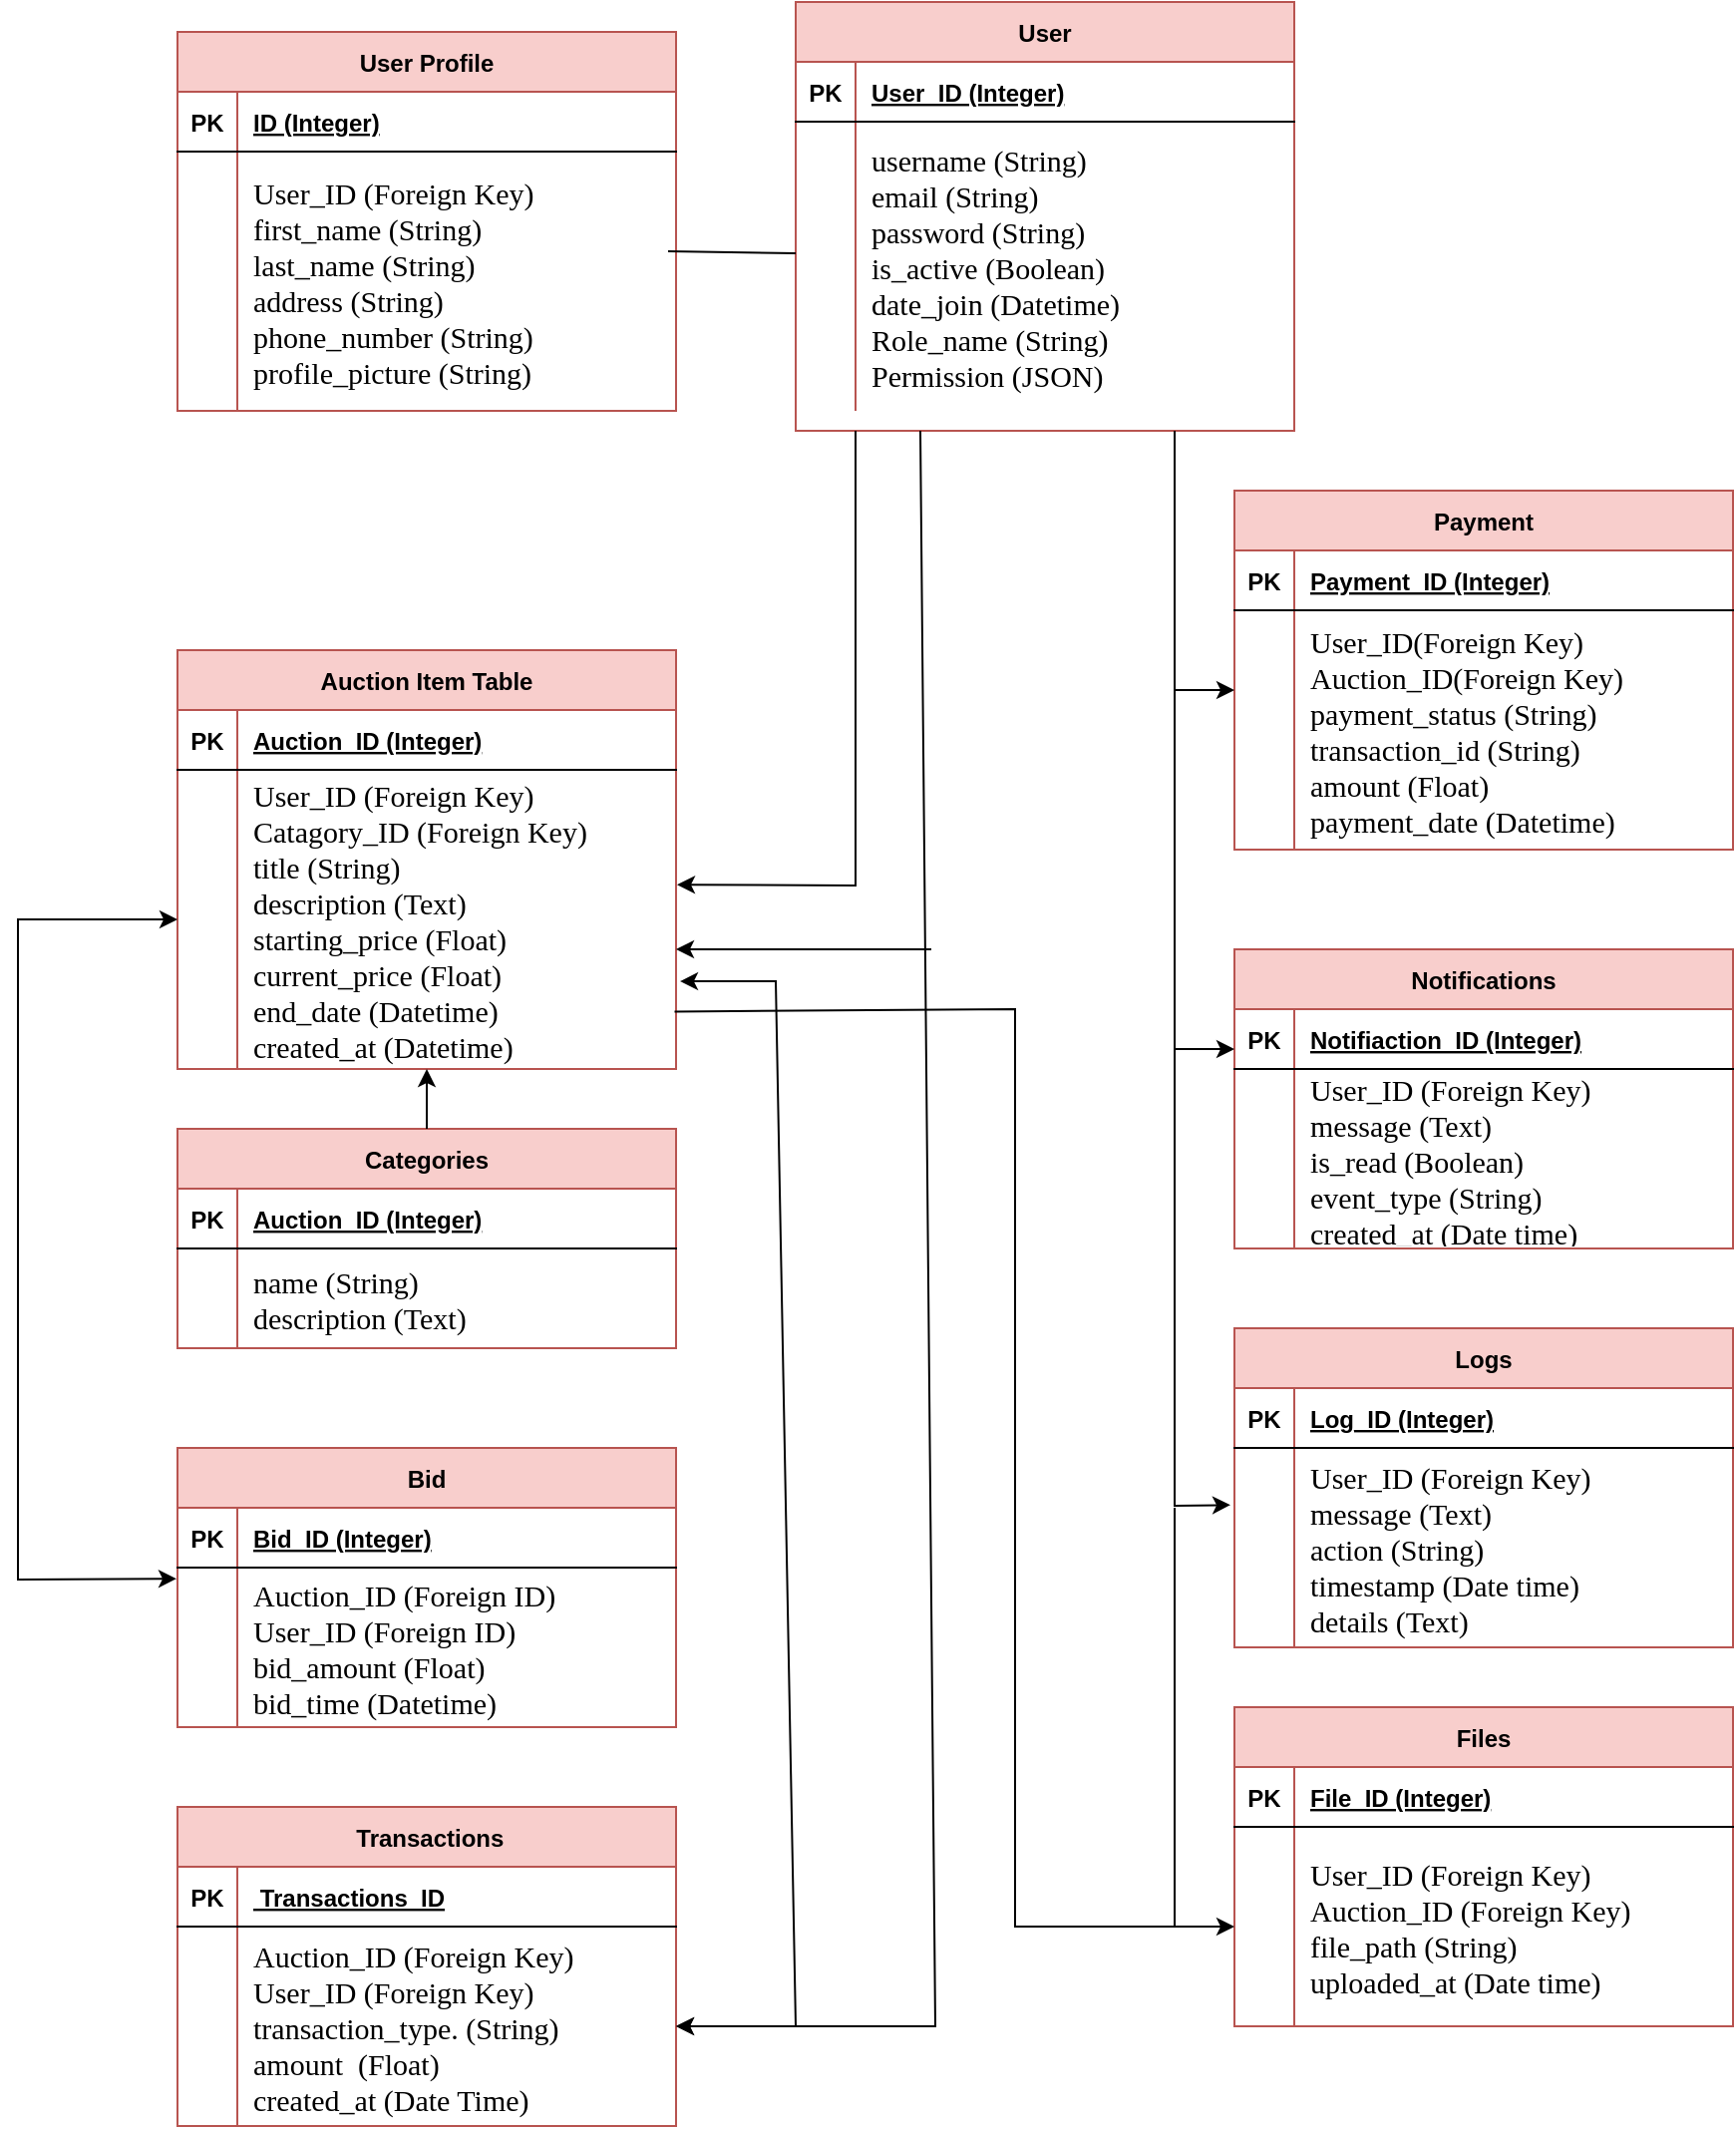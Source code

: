 <mxfile version="25.0.3">
  <diagram id="R2lEEEUBdFMjLlhIrx00" name="Page-1">
    <mxGraphModel dx="1730" dy="427" grid="1" gridSize="10" guides="1" tooltips="1" connect="1" arrows="1" fold="1" page="1" pageScale="1" pageWidth="850" pageHeight="1100" math="0" shadow="0" extFonts="Permanent Marker^https://fonts.googleapis.com/css?family=Permanent+Marker">
      <root>
        <mxCell id="0" />
        <mxCell id="1" parent="0" />
        <mxCell id="C-vyLk0tnHw3VtMMgP7b-23" value="User" style="shape=table;startSize=30;container=1;collapsible=1;childLayout=tableLayout;fixedRows=1;rowLines=0;fontStyle=1;align=center;resizeLast=1;labelBackgroundColor=none;fillColor=#f8cecc;strokeColor=#b85450;" parent="1" vertex="1">
          <mxGeometry x="290" y="35" width="250" height="215" as="geometry" />
        </mxCell>
        <mxCell id="C-vyLk0tnHw3VtMMgP7b-24" value="" style="shape=partialRectangle;collapsible=0;dropTarget=0;pointerEvents=0;fillColor=none;points=[[0,0.5],[1,0.5]];portConstraint=eastwest;top=0;left=0;right=0;bottom=1;" parent="C-vyLk0tnHw3VtMMgP7b-23" vertex="1">
          <mxGeometry y="30" width="250" height="30" as="geometry" />
        </mxCell>
        <mxCell id="C-vyLk0tnHw3VtMMgP7b-25" value="PK" style="shape=partialRectangle;overflow=hidden;connectable=0;fillColor=none;top=0;left=0;bottom=0;right=0;fontStyle=1;" parent="C-vyLk0tnHw3VtMMgP7b-24" vertex="1">
          <mxGeometry width="30" height="30" as="geometry">
            <mxRectangle width="30" height="30" as="alternateBounds" />
          </mxGeometry>
        </mxCell>
        <mxCell id="C-vyLk0tnHw3VtMMgP7b-26" value="User_ID (Integer)" style="shape=partialRectangle;overflow=hidden;connectable=0;fillColor=none;top=0;left=0;bottom=0;right=0;align=left;spacingLeft=6;fontStyle=5;" parent="C-vyLk0tnHw3VtMMgP7b-24" vertex="1">
          <mxGeometry x="30" width="220" height="30" as="geometry">
            <mxRectangle width="220" height="30" as="alternateBounds" />
          </mxGeometry>
        </mxCell>
        <mxCell id="C-vyLk0tnHw3VtMMgP7b-27" value="" style="shape=partialRectangle;collapsible=0;dropTarget=0;pointerEvents=0;fillColor=none;points=[[0,0.5],[1,0.5]];portConstraint=eastwest;top=0;left=0;right=0;bottom=0;" parent="C-vyLk0tnHw3VtMMgP7b-23" vertex="1">
          <mxGeometry y="60" width="250" height="145" as="geometry" />
        </mxCell>
        <mxCell id="C-vyLk0tnHw3VtMMgP7b-28" value="" style="shape=partialRectangle;overflow=hidden;connectable=0;fillColor=none;top=0;left=0;bottom=0;right=0;" parent="C-vyLk0tnHw3VtMMgP7b-27" vertex="1">
          <mxGeometry width="30" height="145" as="geometry">
            <mxRectangle width="30" height="145" as="alternateBounds" />
          </mxGeometry>
        </mxCell>
        <mxCell id="C-vyLk0tnHw3VtMMgP7b-29" value="username (String)&#xa;email (String)&#xa;password (String)&#xa;is_active (Boolean)&#xa;date_join (Datetime)&#xa;Role_name (String)&#xa;Permission (JSON)" style="shape=partialRectangle;overflow=hidden;connectable=0;fillColor=none;top=0;left=0;bottom=0;right=0;align=left;spacingLeft=6;fontFamily=Times New Roman;fontSize=15;" parent="C-vyLk0tnHw3VtMMgP7b-27" vertex="1">
          <mxGeometry x="30" width="220" height="145" as="geometry">
            <mxRectangle width="220" height="145" as="alternateBounds" />
          </mxGeometry>
        </mxCell>
        <mxCell id="zEQbieZbEumOUU0OMlaT-9" value="User Profile" style="shape=table;startSize=30;container=1;collapsible=1;childLayout=tableLayout;fixedRows=1;rowLines=0;fontStyle=1;align=center;resizeLast=1;fillColor=#f8cecc;strokeColor=#b85450;" parent="1" vertex="1">
          <mxGeometry x="-20" y="50" width="250" height="190" as="geometry" />
        </mxCell>
        <mxCell id="zEQbieZbEumOUU0OMlaT-10" value="" style="shape=partialRectangle;collapsible=0;dropTarget=0;pointerEvents=0;fillColor=none;points=[[0,0.5],[1,0.5]];portConstraint=eastwest;top=0;left=0;right=0;bottom=1;" parent="zEQbieZbEumOUU0OMlaT-9" vertex="1">
          <mxGeometry y="30" width="250" height="30" as="geometry" />
        </mxCell>
        <mxCell id="zEQbieZbEumOUU0OMlaT-11" value="PK" style="shape=partialRectangle;overflow=hidden;connectable=0;fillColor=none;top=0;left=0;bottom=0;right=0;fontStyle=1;" parent="zEQbieZbEumOUU0OMlaT-10" vertex="1">
          <mxGeometry width="30" height="30" as="geometry">
            <mxRectangle width="30" height="30" as="alternateBounds" />
          </mxGeometry>
        </mxCell>
        <mxCell id="zEQbieZbEumOUU0OMlaT-12" value="ID (Integer)" style="shape=partialRectangle;overflow=hidden;connectable=0;fillColor=none;top=0;left=0;bottom=0;right=0;align=left;spacingLeft=6;fontStyle=5;" parent="zEQbieZbEumOUU0OMlaT-10" vertex="1">
          <mxGeometry x="30" width="220" height="30" as="geometry">
            <mxRectangle width="220" height="30" as="alternateBounds" />
          </mxGeometry>
        </mxCell>
        <mxCell id="zEQbieZbEumOUU0OMlaT-13" value="" style="shape=partialRectangle;collapsible=0;dropTarget=0;pointerEvents=0;fillColor=none;points=[[0,0.5],[1,0.5]];portConstraint=eastwest;top=0;left=0;right=0;bottom=0;" parent="zEQbieZbEumOUU0OMlaT-9" vertex="1">
          <mxGeometry y="60" width="250" height="130" as="geometry" />
        </mxCell>
        <mxCell id="zEQbieZbEumOUU0OMlaT-14" value="" style="shape=partialRectangle;overflow=hidden;connectable=0;fillColor=none;top=0;left=0;bottom=0;right=0;" parent="zEQbieZbEumOUU0OMlaT-13" vertex="1">
          <mxGeometry width="30" height="130" as="geometry">
            <mxRectangle width="30" height="130" as="alternateBounds" />
          </mxGeometry>
        </mxCell>
        <mxCell id="zEQbieZbEumOUU0OMlaT-15" value="User_ID (Foreign Key)&#xa;first_name (String)&#xa;last_name (String)&#xa;address (String)&#xa;phone_number (String)&#xa;profile_picture (String)" style="shape=partialRectangle;overflow=hidden;connectable=0;fillColor=none;top=0;left=0;bottom=0;right=0;align=left;spacingLeft=6;fontFamily=Times New Roman;fontSize=15;labelBackgroundColor=default;" parent="zEQbieZbEumOUU0OMlaT-13" vertex="1">
          <mxGeometry x="30" width="220" height="130" as="geometry">
            <mxRectangle width="220" height="130" as="alternateBounds" />
          </mxGeometry>
        </mxCell>
        <mxCell id="zEQbieZbEumOUU0OMlaT-16" value="Bid" style="shape=table;startSize=30;container=1;collapsible=1;childLayout=tableLayout;fixedRows=1;rowLines=0;fontStyle=1;align=center;resizeLast=1;fillColor=#f8cecc;strokeColor=#b85450;" parent="1" vertex="1">
          <mxGeometry x="-20" y="760" width="250" height="140" as="geometry" />
        </mxCell>
        <mxCell id="zEQbieZbEumOUU0OMlaT-17" value="" style="shape=partialRectangle;collapsible=0;dropTarget=0;pointerEvents=0;fillColor=none;points=[[0,0.5],[1,0.5]];portConstraint=eastwest;top=0;left=0;right=0;bottom=1;" parent="zEQbieZbEumOUU0OMlaT-16" vertex="1">
          <mxGeometry y="30" width="250" height="30" as="geometry" />
        </mxCell>
        <mxCell id="zEQbieZbEumOUU0OMlaT-18" value="PK" style="shape=partialRectangle;overflow=hidden;connectable=0;fillColor=none;top=0;left=0;bottom=0;right=0;fontStyle=1;" parent="zEQbieZbEumOUU0OMlaT-17" vertex="1">
          <mxGeometry width="30" height="30" as="geometry">
            <mxRectangle width="30" height="30" as="alternateBounds" />
          </mxGeometry>
        </mxCell>
        <mxCell id="zEQbieZbEumOUU0OMlaT-19" value="Bid_ID (Integer)" style="shape=partialRectangle;overflow=hidden;connectable=0;fillColor=none;top=0;left=0;bottom=0;right=0;align=left;spacingLeft=6;fontStyle=5;" parent="zEQbieZbEumOUU0OMlaT-17" vertex="1">
          <mxGeometry x="30" width="220" height="30" as="geometry">
            <mxRectangle width="220" height="30" as="alternateBounds" />
          </mxGeometry>
        </mxCell>
        <mxCell id="zEQbieZbEumOUU0OMlaT-20" value="" style="shape=partialRectangle;collapsible=0;dropTarget=0;pointerEvents=0;fillColor=none;points=[[0,0.5],[1,0.5]];portConstraint=eastwest;top=0;left=0;right=0;bottom=0;" parent="zEQbieZbEumOUU0OMlaT-16" vertex="1">
          <mxGeometry y="60" width="250" height="80" as="geometry" />
        </mxCell>
        <mxCell id="zEQbieZbEumOUU0OMlaT-21" value="" style="shape=partialRectangle;overflow=hidden;connectable=0;fillColor=none;top=0;left=0;bottom=0;right=0;" parent="zEQbieZbEumOUU0OMlaT-20" vertex="1">
          <mxGeometry width="30" height="80" as="geometry">
            <mxRectangle width="30" height="80" as="alternateBounds" />
          </mxGeometry>
        </mxCell>
        <mxCell id="zEQbieZbEumOUU0OMlaT-22" value="Auction_ID (Foreign ID)&#xa;User_ID (Foreign ID)&#xa;bid_amount (Float)&#xa;bid_time (Datetime)" style="shape=partialRectangle;overflow=hidden;connectable=0;fillColor=none;top=0;left=0;bottom=0;right=0;align=left;spacingLeft=6;fontFamily=Times New Roman;fontSize=15;" parent="zEQbieZbEumOUU0OMlaT-20" vertex="1">
          <mxGeometry x="30" width="220" height="80" as="geometry">
            <mxRectangle width="220" height="80" as="alternateBounds" />
          </mxGeometry>
        </mxCell>
        <mxCell id="zEQbieZbEumOUU0OMlaT-23" value="Categories" style="shape=table;startSize=30;container=1;collapsible=1;childLayout=tableLayout;fixedRows=1;rowLines=0;fontStyle=1;align=center;resizeLast=1;fillColor=#f8cecc;strokeColor=#b85450;" parent="1" vertex="1">
          <mxGeometry x="-20" y="600" width="250" height="110" as="geometry" />
        </mxCell>
        <mxCell id="zEQbieZbEumOUU0OMlaT-24" value="" style="shape=partialRectangle;collapsible=0;dropTarget=0;pointerEvents=0;fillColor=none;points=[[0,0.5],[1,0.5]];portConstraint=eastwest;top=0;left=0;right=0;bottom=1;" parent="zEQbieZbEumOUU0OMlaT-23" vertex="1">
          <mxGeometry y="30" width="250" height="30" as="geometry" />
        </mxCell>
        <mxCell id="zEQbieZbEumOUU0OMlaT-25" value="PK" style="shape=partialRectangle;overflow=hidden;connectable=0;fillColor=none;top=0;left=0;bottom=0;right=0;fontStyle=1;" parent="zEQbieZbEumOUU0OMlaT-24" vertex="1">
          <mxGeometry width="30" height="30" as="geometry">
            <mxRectangle width="30" height="30" as="alternateBounds" />
          </mxGeometry>
        </mxCell>
        <mxCell id="zEQbieZbEumOUU0OMlaT-26" value="Auction_ID (Integer)" style="shape=partialRectangle;overflow=hidden;connectable=0;fillColor=none;top=0;left=0;bottom=0;right=0;align=left;spacingLeft=6;fontStyle=5;" parent="zEQbieZbEumOUU0OMlaT-24" vertex="1">
          <mxGeometry x="30" width="220" height="30" as="geometry">
            <mxRectangle width="220" height="30" as="alternateBounds" />
          </mxGeometry>
        </mxCell>
        <mxCell id="zEQbieZbEumOUU0OMlaT-27" value="" style="shape=partialRectangle;collapsible=0;dropTarget=0;pointerEvents=0;fillColor=none;points=[[0,0.5],[1,0.5]];portConstraint=eastwest;top=0;left=0;right=0;bottom=0;" parent="zEQbieZbEumOUU0OMlaT-23" vertex="1">
          <mxGeometry y="60" width="250" height="50" as="geometry" />
        </mxCell>
        <mxCell id="zEQbieZbEumOUU0OMlaT-28" value="" style="shape=partialRectangle;overflow=hidden;connectable=0;fillColor=none;top=0;left=0;bottom=0;right=0;" parent="zEQbieZbEumOUU0OMlaT-27" vertex="1">
          <mxGeometry width="30" height="50" as="geometry">
            <mxRectangle width="30" height="50" as="alternateBounds" />
          </mxGeometry>
        </mxCell>
        <mxCell id="zEQbieZbEumOUU0OMlaT-29" value="name (String)&#xa;description (Text)" style="shape=partialRectangle;overflow=hidden;connectable=0;fillColor=none;top=0;left=0;bottom=0;right=0;align=left;spacingLeft=6;fontFamily=Times New Roman;fontSize=15;" parent="zEQbieZbEumOUU0OMlaT-27" vertex="1">
          <mxGeometry x="30" width="220" height="50" as="geometry">
            <mxRectangle width="220" height="50" as="alternateBounds" />
          </mxGeometry>
        </mxCell>
        <mxCell id="zEQbieZbEumOUU0OMlaT-30" value="Auction Item Table" style="shape=table;startSize=30;container=1;collapsible=1;childLayout=tableLayout;fixedRows=1;rowLines=0;fontStyle=1;align=center;resizeLast=1;fillColor=#f8cecc;strokeColor=#b85450;" parent="1" vertex="1">
          <mxGeometry x="-20" y="360" width="250" height="210" as="geometry" />
        </mxCell>
        <mxCell id="zEQbieZbEumOUU0OMlaT-31" value="" style="shape=partialRectangle;collapsible=0;dropTarget=0;pointerEvents=0;fillColor=none;points=[[0,0.5],[1,0.5]];portConstraint=eastwest;top=0;left=0;right=0;bottom=1;" parent="zEQbieZbEumOUU0OMlaT-30" vertex="1">
          <mxGeometry y="30" width="250" height="30" as="geometry" />
        </mxCell>
        <mxCell id="zEQbieZbEumOUU0OMlaT-32" value="PK" style="shape=partialRectangle;overflow=hidden;connectable=0;fillColor=none;top=0;left=0;bottom=0;right=0;fontStyle=1;" parent="zEQbieZbEumOUU0OMlaT-31" vertex="1">
          <mxGeometry width="30" height="30" as="geometry">
            <mxRectangle width="30" height="30" as="alternateBounds" />
          </mxGeometry>
        </mxCell>
        <mxCell id="zEQbieZbEumOUU0OMlaT-33" value="Auction_ID (Integer)" style="shape=partialRectangle;overflow=hidden;connectable=0;fillColor=none;top=0;left=0;bottom=0;right=0;align=left;spacingLeft=6;fontStyle=5;" parent="zEQbieZbEumOUU0OMlaT-31" vertex="1">
          <mxGeometry x="30" width="220" height="30" as="geometry">
            <mxRectangle width="220" height="30" as="alternateBounds" />
          </mxGeometry>
        </mxCell>
        <mxCell id="zEQbieZbEumOUU0OMlaT-34" value="" style="shape=partialRectangle;collapsible=0;dropTarget=0;pointerEvents=0;fillColor=none;points=[[0,0.5],[1,0.5]];portConstraint=eastwest;top=0;left=0;right=0;bottom=0;" parent="zEQbieZbEumOUU0OMlaT-30" vertex="1">
          <mxGeometry y="60" width="250" height="150" as="geometry" />
        </mxCell>
        <mxCell id="zEQbieZbEumOUU0OMlaT-35" value="" style="shape=partialRectangle;overflow=hidden;connectable=0;fillColor=none;top=0;left=0;bottom=0;right=0;" parent="zEQbieZbEumOUU0OMlaT-34" vertex="1">
          <mxGeometry width="30" height="150" as="geometry">
            <mxRectangle width="30" height="150" as="alternateBounds" />
          </mxGeometry>
        </mxCell>
        <mxCell id="zEQbieZbEumOUU0OMlaT-36" value="User_ID (Foreign Key)&#xa;Catagory_ID (Foreign Key)&#xa;title (String)&#xa;description (Text)&#xa;starting_price (Float)&#xa;current_price (Float)&#xa;end_date (Datetime)&#xa;created_at (Datetime)" style="shape=partialRectangle;overflow=hidden;connectable=0;fillColor=none;top=0;left=0;bottom=0;right=0;align=left;spacingLeft=6;fontFamily=Times New Roman;fontSize=15;" parent="zEQbieZbEumOUU0OMlaT-34" vertex="1">
          <mxGeometry x="30" width="220" height="150" as="geometry">
            <mxRectangle width="220" height="150" as="alternateBounds" />
          </mxGeometry>
        </mxCell>
        <mxCell id="zEQbieZbEumOUU0OMlaT-37" value="Payment" style="shape=table;startSize=30;container=1;collapsible=1;childLayout=tableLayout;fixedRows=1;rowLines=0;fontStyle=1;align=center;resizeLast=1;fillColor=#f8cecc;strokeColor=#b85450;" parent="1" vertex="1">
          <mxGeometry x="510" y="280" width="250" height="180" as="geometry" />
        </mxCell>
        <mxCell id="zEQbieZbEumOUU0OMlaT-38" value="" style="shape=partialRectangle;collapsible=0;dropTarget=0;pointerEvents=0;fillColor=none;points=[[0,0.5],[1,0.5]];portConstraint=eastwest;top=0;left=0;right=0;bottom=1;" parent="zEQbieZbEumOUU0OMlaT-37" vertex="1">
          <mxGeometry y="30" width="250" height="30" as="geometry" />
        </mxCell>
        <mxCell id="zEQbieZbEumOUU0OMlaT-39" value="PK" style="shape=partialRectangle;overflow=hidden;connectable=0;fillColor=none;top=0;left=0;bottom=0;right=0;fontStyle=1;" parent="zEQbieZbEumOUU0OMlaT-38" vertex="1">
          <mxGeometry width="30" height="30" as="geometry">
            <mxRectangle width="30" height="30" as="alternateBounds" />
          </mxGeometry>
        </mxCell>
        <mxCell id="zEQbieZbEumOUU0OMlaT-40" value="Payment_ID (Integer)" style="shape=partialRectangle;overflow=hidden;connectable=0;fillColor=none;top=0;left=0;bottom=0;right=0;align=left;spacingLeft=6;fontStyle=5;" parent="zEQbieZbEumOUU0OMlaT-38" vertex="1">
          <mxGeometry x="30" width="220" height="30" as="geometry">
            <mxRectangle width="220" height="30" as="alternateBounds" />
          </mxGeometry>
        </mxCell>
        <mxCell id="zEQbieZbEumOUU0OMlaT-41" value="" style="shape=partialRectangle;collapsible=0;dropTarget=0;pointerEvents=0;fillColor=none;points=[[0,0.5],[1,0.5]];portConstraint=eastwest;top=0;left=0;right=0;bottom=0;" parent="zEQbieZbEumOUU0OMlaT-37" vertex="1">
          <mxGeometry y="60" width="250" height="120" as="geometry" />
        </mxCell>
        <mxCell id="zEQbieZbEumOUU0OMlaT-42" value="" style="shape=partialRectangle;overflow=hidden;connectable=0;fillColor=none;top=0;left=0;bottom=0;right=0;" parent="zEQbieZbEumOUU0OMlaT-41" vertex="1">
          <mxGeometry width="30" height="120" as="geometry">
            <mxRectangle width="30" height="120" as="alternateBounds" />
          </mxGeometry>
        </mxCell>
        <mxCell id="zEQbieZbEumOUU0OMlaT-43" value="User_ID(Foreign Key)&#xa;Auction_ID(Foreign Key)&#xa;payment_status (String)&#xa;transaction_id (String)&#xa;amount (Float)&#xa;payment_date (Datetime)" style="shape=partialRectangle;overflow=hidden;connectable=0;fillColor=none;top=0;left=0;bottom=0;right=0;align=left;spacingLeft=6;fontFamily=Times New Roman;fontSize=15;" parent="zEQbieZbEumOUU0OMlaT-41" vertex="1">
          <mxGeometry x="30" width="220" height="120" as="geometry">
            <mxRectangle width="220" height="120" as="alternateBounds" />
          </mxGeometry>
        </mxCell>
        <mxCell id="zEQbieZbEumOUU0OMlaT-44" value="Notifications" style="shape=table;startSize=30;container=1;collapsible=1;childLayout=tableLayout;fixedRows=1;rowLines=0;fontStyle=1;align=center;resizeLast=1;fillColor=#f8cecc;strokeColor=#b85450;" parent="1" vertex="1">
          <mxGeometry x="510" y="510" width="250" height="150" as="geometry" />
        </mxCell>
        <mxCell id="zEQbieZbEumOUU0OMlaT-45" value="" style="shape=partialRectangle;collapsible=0;dropTarget=0;pointerEvents=0;fillColor=none;points=[[0,0.5],[1,0.5]];portConstraint=eastwest;top=0;left=0;right=0;bottom=1;" parent="zEQbieZbEumOUU0OMlaT-44" vertex="1">
          <mxGeometry y="30" width="250" height="30" as="geometry" />
        </mxCell>
        <mxCell id="zEQbieZbEumOUU0OMlaT-46" value="PK" style="shape=partialRectangle;overflow=hidden;connectable=0;fillColor=none;top=0;left=0;bottom=0;right=0;fontStyle=1;" parent="zEQbieZbEumOUU0OMlaT-45" vertex="1">
          <mxGeometry width="30" height="30" as="geometry">
            <mxRectangle width="30" height="30" as="alternateBounds" />
          </mxGeometry>
        </mxCell>
        <mxCell id="zEQbieZbEumOUU0OMlaT-47" value="Notifiaction_ID (Integer)" style="shape=partialRectangle;overflow=hidden;connectable=0;fillColor=none;top=0;left=0;bottom=0;right=0;align=left;spacingLeft=6;fontStyle=5;" parent="zEQbieZbEumOUU0OMlaT-45" vertex="1">
          <mxGeometry x="30" width="220" height="30" as="geometry">
            <mxRectangle width="220" height="30" as="alternateBounds" />
          </mxGeometry>
        </mxCell>
        <mxCell id="zEQbieZbEumOUU0OMlaT-48" value="" style="shape=partialRectangle;collapsible=0;dropTarget=0;pointerEvents=0;fillColor=none;points=[[0,0.5],[1,0.5]];portConstraint=eastwest;top=0;left=0;right=0;bottom=0;" parent="zEQbieZbEumOUU0OMlaT-44" vertex="1">
          <mxGeometry y="60" width="250" height="90" as="geometry" />
        </mxCell>
        <mxCell id="zEQbieZbEumOUU0OMlaT-49" value="" style="shape=partialRectangle;overflow=hidden;connectable=0;fillColor=none;top=0;left=0;bottom=0;right=0;" parent="zEQbieZbEumOUU0OMlaT-48" vertex="1">
          <mxGeometry width="30" height="90" as="geometry">
            <mxRectangle width="30" height="90" as="alternateBounds" />
          </mxGeometry>
        </mxCell>
        <mxCell id="zEQbieZbEumOUU0OMlaT-50" value="User_ID (Foreign Key)&#xa;message (Text)&#xa;is_read (Boolean)&#xa;event_type (String)&#xa;created_at (Date time)" style="shape=partialRectangle;overflow=hidden;connectable=0;fillColor=none;top=0;left=0;bottom=0;right=0;align=left;spacingLeft=6;fontFamily=Times New Roman;fontSize=15;" parent="zEQbieZbEumOUU0OMlaT-48" vertex="1">
          <mxGeometry x="30" width="220" height="90" as="geometry">
            <mxRectangle width="220" height="90" as="alternateBounds" />
          </mxGeometry>
        </mxCell>
        <mxCell id="zEQbieZbEumOUU0OMlaT-51" value="Logs" style="shape=table;startSize=30;container=1;collapsible=1;childLayout=tableLayout;fixedRows=1;rowLines=0;fontStyle=1;align=center;resizeLast=1;fillColor=#f8cecc;strokeColor=#b85450;" parent="1" vertex="1">
          <mxGeometry x="510" y="700" width="250" height="160" as="geometry" />
        </mxCell>
        <mxCell id="zEQbieZbEumOUU0OMlaT-52" value="" style="shape=partialRectangle;collapsible=0;dropTarget=0;pointerEvents=0;fillColor=none;points=[[0,0.5],[1,0.5]];portConstraint=eastwest;top=0;left=0;right=0;bottom=1;" parent="zEQbieZbEumOUU0OMlaT-51" vertex="1">
          <mxGeometry y="30" width="250" height="30" as="geometry" />
        </mxCell>
        <mxCell id="zEQbieZbEumOUU0OMlaT-53" value="PK" style="shape=partialRectangle;overflow=hidden;connectable=0;fillColor=none;top=0;left=0;bottom=0;right=0;fontStyle=1;" parent="zEQbieZbEumOUU0OMlaT-52" vertex="1">
          <mxGeometry width="30" height="30" as="geometry">
            <mxRectangle width="30" height="30" as="alternateBounds" />
          </mxGeometry>
        </mxCell>
        <mxCell id="zEQbieZbEumOUU0OMlaT-54" value="Log_ID (Integer)" style="shape=partialRectangle;overflow=hidden;connectable=0;fillColor=none;top=0;left=0;bottom=0;right=0;align=left;spacingLeft=6;fontStyle=5;" parent="zEQbieZbEumOUU0OMlaT-52" vertex="1">
          <mxGeometry x="30" width="220" height="30" as="geometry">
            <mxRectangle width="220" height="30" as="alternateBounds" />
          </mxGeometry>
        </mxCell>
        <mxCell id="zEQbieZbEumOUU0OMlaT-55" value="" style="shape=partialRectangle;collapsible=0;dropTarget=0;pointerEvents=0;fillColor=none;points=[[0,0.5],[1,0.5]];portConstraint=eastwest;top=0;left=0;right=0;bottom=0;" parent="zEQbieZbEumOUU0OMlaT-51" vertex="1">
          <mxGeometry y="60" width="250" height="100" as="geometry" />
        </mxCell>
        <mxCell id="zEQbieZbEumOUU0OMlaT-56" value="" style="shape=partialRectangle;overflow=hidden;connectable=0;fillColor=none;top=0;left=0;bottom=0;right=0;" parent="zEQbieZbEumOUU0OMlaT-55" vertex="1">
          <mxGeometry width="30" height="100" as="geometry">
            <mxRectangle width="30" height="100" as="alternateBounds" />
          </mxGeometry>
        </mxCell>
        <mxCell id="zEQbieZbEumOUU0OMlaT-57" value="User_ID (Foreign Key)&#xa;message (Text)&#xa;action (String)&#xa;timestamp (Date time)&#xa;details (Text)" style="shape=partialRectangle;overflow=hidden;connectable=0;fillColor=none;top=0;left=0;bottom=0;right=0;align=left;spacingLeft=6;fontFamily=Times New Roman;fontSize=15;" parent="zEQbieZbEumOUU0OMlaT-55" vertex="1">
          <mxGeometry x="30" width="220" height="100" as="geometry">
            <mxRectangle width="220" height="100" as="alternateBounds" />
          </mxGeometry>
        </mxCell>
        <mxCell id="zEQbieZbEumOUU0OMlaT-58" value=" Transactions" style="shape=table;startSize=30;container=1;collapsible=1;childLayout=tableLayout;fixedRows=1;rowLines=0;fontStyle=1;align=center;resizeLast=1;fillColor=#f8cecc;strokeColor=#b85450;" parent="1" vertex="1">
          <mxGeometry x="-20" y="940" width="250" height="160" as="geometry" />
        </mxCell>
        <mxCell id="zEQbieZbEumOUU0OMlaT-59" value="" style="shape=partialRectangle;collapsible=0;dropTarget=0;pointerEvents=0;fillColor=none;points=[[0,0.5],[1,0.5]];portConstraint=eastwest;top=0;left=0;right=0;bottom=1;" parent="zEQbieZbEumOUU0OMlaT-58" vertex="1">
          <mxGeometry y="30" width="250" height="30" as="geometry" />
        </mxCell>
        <mxCell id="zEQbieZbEumOUU0OMlaT-60" value="PK" style="shape=partialRectangle;overflow=hidden;connectable=0;fillColor=none;top=0;left=0;bottom=0;right=0;fontStyle=1;" parent="zEQbieZbEumOUU0OMlaT-59" vertex="1">
          <mxGeometry width="30" height="30" as="geometry">
            <mxRectangle width="30" height="30" as="alternateBounds" />
          </mxGeometry>
        </mxCell>
        <mxCell id="zEQbieZbEumOUU0OMlaT-61" value=" Transactions_ID" style="shape=partialRectangle;overflow=hidden;connectable=0;fillColor=none;top=0;left=0;bottom=0;right=0;align=left;spacingLeft=6;fontStyle=5;" parent="zEQbieZbEumOUU0OMlaT-59" vertex="1">
          <mxGeometry x="30" width="220" height="30" as="geometry">
            <mxRectangle width="220" height="30" as="alternateBounds" />
          </mxGeometry>
        </mxCell>
        <mxCell id="zEQbieZbEumOUU0OMlaT-62" value="" style="shape=partialRectangle;collapsible=0;dropTarget=0;pointerEvents=0;fillColor=none;points=[[0,0.5],[1,0.5]];portConstraint=eastwest;top=0;left=0;right=0;bottom=0;" parent="zEQbieZbEumOUU0OMlaT-58" vertex="1">
          <mxGeometry y="60" width="250" height="100" as="geometry" />
        </mxCell>
        <mxCell id="zEQbieZbEumOUU0OMlaT-63" value="" style="shape=partialRectangle;overflow=hidden;connectable=0;fillColor=none;top=0;left=0;bottom=0;right=0;" parent="zEQbieZbEumOUU0OMlaT-62" vertex="1">
          <mxGeometry width="30" height="100" as="geometry">
            <mxRectangle width="30" height="100" as="alternateBounds" />
          </mxGeometry>
        </mxCell>
        <mxCell id="zEQbieZbEumOUU0OMlaT-64" value="Auction_ID (Foreign Key)&#xa;User_ID (Foreign Key)&#xa;transaction_type. (String)&#xa;amount  (Float)&#xa;created_at (Date Time)" style="shape=partialRectangle;overflow=hidden;connectable=0;fillColor=none;top=0;left=0;bottom=0;right=0;align=left;spacingLeft=6;fontFamily=Times New Roman;fontSize=15;" parent="zEQbieZbEumOUU0OMlaT-62" vertex="1">
          <mxGeometry x="30" width="220" height="100" as="geometry">
            <mxRectangle width="220" height="100" as="alternateBounds" />
          </mxGeometry>
        </mxCell>
        <mxCell id="zEQbieZbEumOUU0OMlaT-65" value="Files" style="shape=table;startSize=30;container=1;collapsible=1;childLayout=tableLayout;fixedRows=1;rowLines=0;fontStyle=1;align=center;resizeLast=1;fillColor=#f8cecc;strokeColor=#b85450;" parent="1" vertex="1">
          <mxGeometry x="510" y="890" width="250" height="160" as="geometry" />
        </mxCell>
        <mxCell id="zEQbieZbEumOUU0OMlaT-66" value="" style="shape=partialRectangle;collapsible=0;dropTarget=0;pointerEvents=0;fillColor=none;points=[[0,0.5],[1,0.5]];portConstraint=eastwest;top=0;left=0;right=0;bottom=1;" parent="zEQbieZbEumOUU0OMlaT-65" vertex="1">
          <mxGeometry y="30" width="250" height="30" as="geometry" />
        </mxCell>
        <mxCell id="zEQbieZbEumOUU0OMlaT-67" value="PK" style="shape=partialRectangle;overflow=hidden;connectable=0;fillColor=none;top=0;left=0;bottom=0;right=0;fontStyle=1;" parent="zEQbieZbEumOUU0OMlaT-66" vertex="1">
          <mxGeometry width="30" height="30" as="geometry">
            <mxRectangle width="30" height="30" as="alternateBounds" />
          </mxGeometry>
        </mxCell>
        <mxCell id="zEQbieZbEumOUU0OMlaT-68" value="File_ID (Integer)" style="shape=partialRectangle;overflow=hidden;connectable=0;fillColor=none;top=0;left=0;bottom=0;right=0;align=left;spacingLeft=6;fontStyle=5;" parent="zEQbieZbEumOUU0OMlaT-66" vertex="1">
          <mxGeometry x="30" width="220" height="30" as="geometry">
            <mxRectangle width="220" height="30" as="alternateBounds" />
          </mxGeometry>
        </mxCell>
        <mxCell id="zEQbieZbEumOUU0OMlaT-69" value="" style="shape=partialRectangle;collapsible=0;dropTarget=0;pointerEvents=0;fillColor=none;points=[[0,0.5],[1,0.5]];portConstraint=eastwest;top=0;left=0;right=0;bottom=0;" parent="zEQbieZbEumOUU0OMlaT-65" vertex="1">
          <mxGeometry y="60" width="250" height="100" as="geometry" />
        </mxCell>
        <mxCell id="zEQbieZbEumOUU0OMlaT-70" value="" style="shape=partialRectangle;overflow=hidden;connectable=0;fillColor=none;top=0;left=0;bottom=0;right=0;" parent="zEQbieZbEumOUU0OMlaT-69" vertex="1">
          <mxGeometry width="30" height="100" as="geometry">
            <mxRectangle width="30" height="100" as="alternateBounds" />
          </mxGeometry>
        </mxCell>
        <mxCell id="zEQbieZbEumOUU0OMlaT-71" value="User_ID (Foreign Key)&#xa;Auction_ID (Foreign Key)&#xa;file_path (String)&#xa;uploaded_at (Date time)" style="shape=partialRectangle;overflow=hidden;connectable=0;fillColor=none;top=0;left=0;bottom=0;right=0;align=left;spacingLeft=6;fontFamily=Times New Roman;fontSize=15;" parent="zEQbieZbEumOUU0OMlaT-69" vertex="1">
          <mxGeometry x="30" width="220" height="100" as="geometry">
            <mxRectangle width="220" height="100" as="alternateBounds" />
          </mxGeometry>
        </mxCell>
        <mxCell id="zEQbieZbEumOUU0OMlaT-77" value="" style="endArrow=classic;startArrow=classic;html=1;rounded=0;exitX=0;exitY=0.5;exitDx=0;exitDy=0;entryX=-0.002;entryY=0.07;entryDx=0;entryDy=0;entryPerimeter=0;" parent="1" source="zEQbieZbEumOUU0OMlaT-34" target="zEQbieZbEumOUU0OMlaT-20" edge="1">
          <mxGeometry width="50" height="50" relative="1" as="geometry">
            <mxPoint x="110" y="400" as="sourcePoint" />
            <mxPoint x="160" y="350" as="targetPoint" />
            <Array as="points">
              <mxPoint x="-100" y="495" />
              <mxPoint x="-100" y="580" />
              <mxPoint x="-100" y="826" />
            </Array>
          </mxGeometry>
        </mxCell>
        <mxCell id="zEQbieZbEumOUU0OMlaT-85" value="" style="endArrow=classic;startArrow=classic;html=1;rounded=0;exitX=1;exitY=0.5;exitDx=0;exitDy=0;entryX=1.008;entryY=0.707;entryDx=0;entryDy=0;entryPerimeter=0;" parent="1" source="zEQbieZbEumOUU0OMlaT-62" target="zEQbieZbEumOUU0OMlaT-34" edge="1">
          <mxGeometry width="50" height="50" relative="1" as="geometry">
            <mxPoint x="370" y="780" as="sourcePoint" />
            <mxPoint x="230" y="508" as="targetPoint" />
            <Array as="points">
              <mxPoint x="290" y="1050" />
              <mxPoint x="280" y="526" />
            </Array>
          </mxGeometry>
        </mxCell>
        <mxCell id="zEQbieZbEumOUU0OMlaT-86" value="" style="endArrow=classic;html=1;rounded=0;entryX=1;entryY=0.5;entryDx=0;entryDy=0;exitX=0.25;exitY=1;exitDx=0;exitDy=0;" parent="1" source="C-vyLk0tnHw3VtMMgP7b-23" target="zEQbieZbEumOUU0OMlaT-62" edge="1">
          <mxGeometry width="50" height="50" relative="1" as="geometry">
            <mxPoint x="360" y="530" as="sourcePoint" />
            <mxPoint x="420" y="600" as="targetPoint" />
            <Array as="points">
              <mxPoint x="360" y="1050" />
            </Array>
          </mxGeometry>
        </mxCell>
        <mxCell id="jRIQI0QIZLs4FNNDnzTM-1" value="" style="endArrow=none;html=1;rounded=0;exitX=1;exitY=0.5;exitDx=0;exitDy=0;entryX=0.016;entryY=0.007;entryDx=0;entryDy=0;entryPerimeter=0;" parent="1" edge="1">
          <mxGeometry width="50" height="50" relative="1" as="geometry">
            <mxPoint x="226" y="160" as="sourcePoint" />
            <mxPoint x="290" y="161.015" as="targetPoint" />
          </mxGeometry>
        </mxCell>
        <mxCell id="jRIQI0QIZLs4FNNDnzTM-3" value="" style="endArrow=classic;html=1;rounded=0;entryX=-0.008;entryY=0.286;entryDx=0;entryDy=0;entryPerimeter=0;" parent="1" target="zEQbieZbEumOUU0OMlaT-55" edge="1">
          <mxGeometry width="50" height="50" relative="1" as="geometry">
            <mxPoint x="480" y="250" as="sourcePoint" />
            <mxPoint x="480" y="920" as="targetPoint" />
            <Array as="points">
              <mxPoint x="480" y="789" />
            </Array>
          </mxGeometry>
        </mxCell>
        <mxCell id="jRIQI0QIZLs4FNNDnzTM-4" value="" style="endArrow=classic;html=1;rounded=0;" parent="1" edge="1">
          <mxGeometry width="50" height="50" relative="1" as="geometry">
            <mxPoint x="480" y="380" as="sourcePoint" />
            <mxPoint x="510" y="380" as="targetPoint" />
          </mxGeometry>
        </mxCell>
        <mxCell id="jRIQI0QIZLs4FNNDnzTM-5" value="" style="endArrow=classic;html=1;rounded=0;" parent="1" edge="1">
          <mxGeometry width="50" height="50" relative="1" as="geometry">
            <mxPoint x="480" y="560" as="sourcePoint" />
            <mxPoint x="510" y="560" as="targetPoint" />
          </mxGeometry>
        </mxCell>
        <mxCell id="jRIQI0QIZLs4FNNDnzTM-7" value="" style="endArrow=classic;html=1;rounded=0;" parent="1" edge="1">
          <mxGeometry width="50" height="50" relative="1" as="geometry">
            <mxPoint x="358" y="510" as="sourcePoint" />
            <mxPoint x="230" y="510" as="targetPoint" />
          </mxGeometry>
        </mxCell>
        <mxCell id="jRIQI0QIZLs4FNNDnzTM-8" value="" style="endArrow=classic;html=1;rounded=0;entryX=1.002;entryY=0.384;entryDx=0;entryDy=0;entryPerimeter=0;" parent="1" target="zEQbieZbEumOUU0OMlaT-34" edge="1">
          <mxGeometry width="50" height="50" relative="1" as="geometry">
            <mxPoint x="320" y="250" as="sourcePoint" />
            <mxPoint x="340" y="400" as="targetPoint" />
            <Array as="points">
              <mxPoint x="320" y="478" />
            </Array>
          </mxGeometry>
        </mxCell>
        <mxCell id="jRIQI0QIZLs4FNNDnzTM-9" value="" style="endArrow=classic;html=1;rounded=0;entryX=0;entryY=0.5;entryDx=0;entryDy=0;exitX=0.997;exitY=0.808;exitDx=0;exitDy=0;exitPerimeter=0;" parent="1" source="zEQbieZbEumOUU0OMlaT-34" target="zEQbieZbEumOUU0OMlaT-69" edge="1">
          <mxGeometry width="50" height="50" relative="1" as="geometry">
            <mxPoint x="234" y="440" as="sourcePoint" />
            <mxPoint x="340" y="640" as="targetPoint" />
            <Array as="points">
              <mxPoint x="400" y="540" />
              <mxPoint x="400" y="1000" />
            </Array>
          </mxGeometry>
        </mxCell>
        <mxCell id="TNPLVsbgqWiXsfJwQbba-1" value="" style="endArrow=classic;html=1;rounded=0;exitX=0.5;exitY=0;exitDx=0;exitDy=0;" parent="1" source="zEQbieZbEumOUU0OMlaT-23" target="zEQbieZbEumOUU0OMlaT-34" edge="1">
          <mxGeometry width="50" height="50" relative="1" as="geometry">
            <mxPoint x="320" y="470" as="sourcePoint" />
            <mxPoint x="370" y="420" as="targetPoint" />
          </mxGeometry>
        </mxCell>
        <mxCell id="TNPLVsbgqWiXsfJwQbba-9" value="" style="endArrow=none;html=1;rounded=0;" parent="1" edge="1">
          <mxGeometry width="50" height="50" relative="1" as="geometry">
            <mxPoint x="480" y="1000" as="sourcePoint" />
            <mxPoint x="480" y="790" as="targetPoint" />
          </mxGeometry>
        </mxCell>
      </root>
    </mxGraphModel>
  </diagram>
</mxfile>
